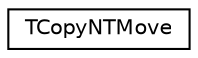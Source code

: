 digraph "Graphical Class Hierarchy"
{
  edge [fontname="Helvetica",fontsize="10",labelfontname="Helvetica",labelfontsize="10"];
  node [fontname="Helvetica",fontsize="10",shape=record];
  rankdir="LR";
  Node0 [label="TCopyNTMove",height=0.2,width=0.4,color="black", fillcolor="white", style="filled",URL="$struct_t_copy_n_t_move.html"];
}
